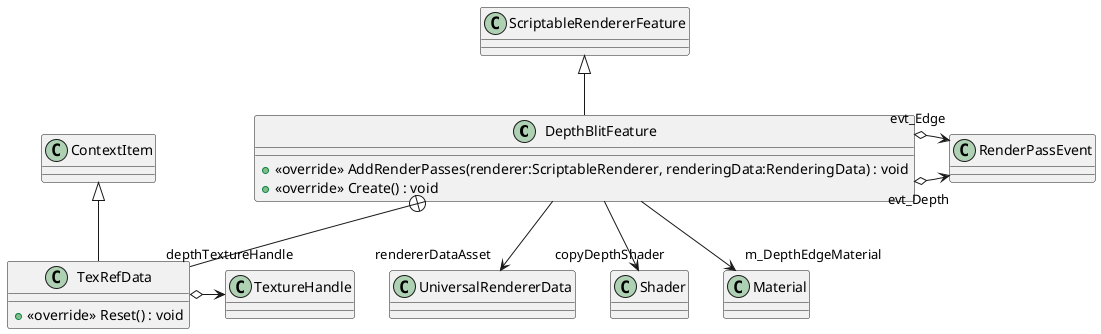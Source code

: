 @startuml
class DepthBlitFeature {
    + <<override>> AddRenderPasses(renderer:ScriptableRenderer, renderingData:RenderingData) : void
    + <<override>> Create() : void
}
class TexRefData {
    + <<override>> Reset() : void
}
ScriptableRendererFeature <|-- DepthBlitFeature
DepthBlitFeature o-> "evt_Depth" RenderPassEvent
DepthBlitFeature o-> "evt_Edge" RenderPassEvent
DepthBlitFeature --> "rendererDataAsset" UniversalRendererData
DepthBlitFeature --> "copyDepthShader" Shader
DepthBlitFeature --> "m_DepthEdgeMaterial" Material
DepthBlitFeature +-- TexRefData
ContextItem <|-- TexRefData
TexRefData o-> "depthTextureHandle" TextureHandle
@enduml
